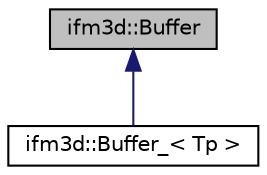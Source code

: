 digraph "ifm3d::Buffer"
{
 // LATEX_PDF_SIZE
  bgcolor="transparent";
  edge [fontname="Helvetica",fontsize="10",labelfontname="Helvetica",labelfontsize="10"];
  node [fontname="Helvetica",fontsize="10",shape=record];
  Node1 [label="ifm3d::Buffer",height=0.2,width=0.4,color="black", fillcolor="grey75", style="filled", fontcolor="black",tooltip="The class Buffer represent a STL conatiner to store data from the ifm devices in 2 dimension and supp..."];
  Node1 -> Node2 [dir="back",color="midnightblue",fontsize="10",style="solid",fontname="Helvetica"];
  Node2 [label="ifm3d::Buffer_\< Tp \>",height=0.2,width=0.4,color="black",URL="$classifm3d_1_1Buffer__.html",tooltip=" "];
}
